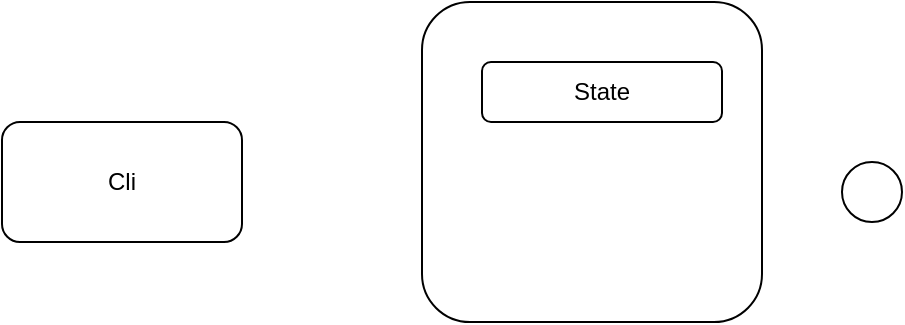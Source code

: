 <mxfile>
    <diagram id="A6OT17BfPnOgGsc7NRO4" name="Page-1">
        <mxGraphModel dx="1048" dy="508" grid="1" gridSize="10" guides="1" tooltips="1" connect="1" arrows="1" fold="1" page="1" pageScale="1" pageWidth="1169" pageHeight="827" math="0" shadow="0">
            <root>
                <mxCell id="0"/>
                <mxCell id="1" parent="0"/>
                <mxCell id="2" value="Cli" style="rounded=1;whiteSpace=wrap;html=1;" vertex="1" parent="1">
                    <mxGeometry x="70" y="210" width="120" height="60" as="geometry"/>
                </mxCell>
                <mxCell id="3" value="" style="rounded=1;whiteSpace=wrap;html=1;" vertex="1" parent="1">
                    <mxGeometry x="280" y="150" width="170" height="160" as="geometry"/>
                </mxCell>
                <mxCell id="4" value="State" style="rounded=1;whiteSpace=wrap;html=1;" vertex="1" parent="1">
                    <mxGeometry x="310" y="180" width="120" height="30" as="geometry"/>
                </mxCell>
                <mxCell id="9" value="" style="ellipse;whiteSpace=wrap;html=1;aspect=fixed;" vertex="1" parent="1">
                    <mxGeometry x="490" y="230" width="30" height="30" as="geometry"/>
                </mxCell>
            </root>
        </mxGraphModel>
    </diagram>
</mxfile>